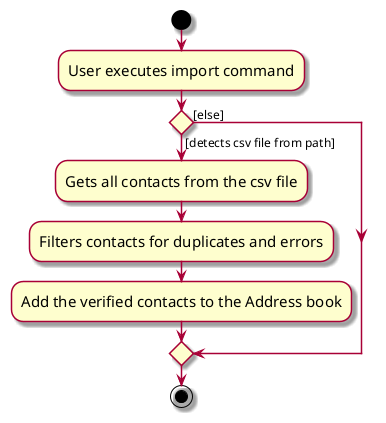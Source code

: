 @startuml
skin rose
skinparam ActivityFontSize 15
skinparam ArrowFontSize 12
start
:User executes import command;

'Since the beta syntax does not support placing the condition outside the
'diamond we place it as the true branch instead.

if () then ([detects csv file from path])
    :Gets all contacts from the csv file;
    :Filters contacts for duplicates and errors;
    :Add the verified contacts to the Address book;
else ([else])
endif
stop
@enduml
